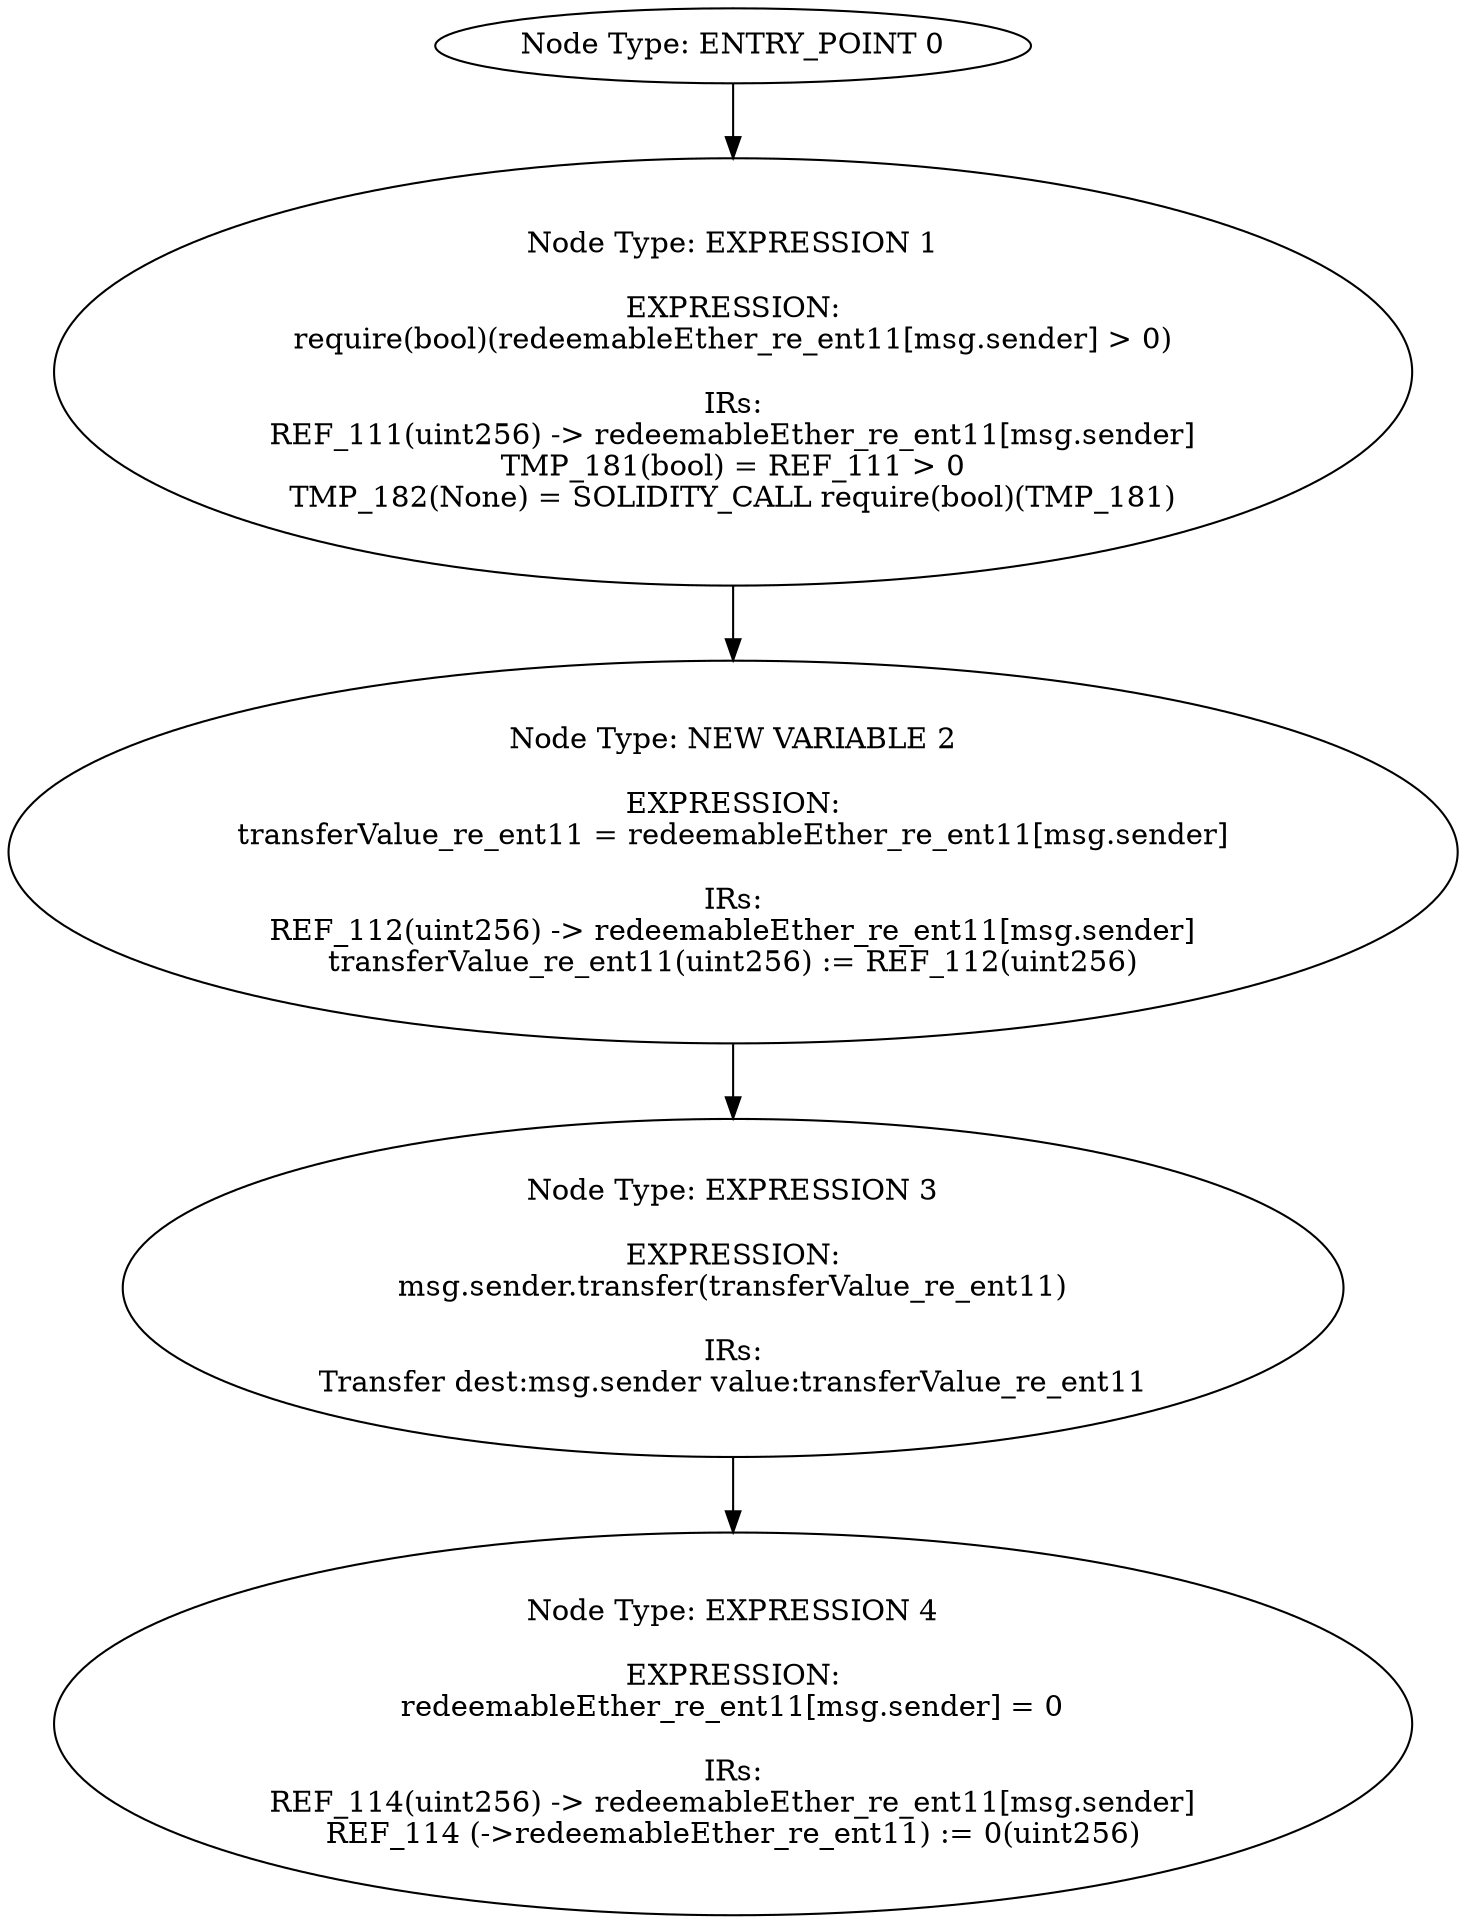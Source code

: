 digraph{
0[label="Node Type: ENTRY_POINT 0
"];
0->1;
1[label="Node Type: EXPRESSION 1

EXPRESSION:
require(bool)(redeemableEther_re_ent11[msg.sender] > 0)

IRs:
REF_111(uint256) -> redeemableEther_re_ent11[msg.sender]
TMP_181(bool) = REF_111 > 0
TMP_182(None) = SOLIDITY_CALL require(bool)(TMP_181)"];
1->2;
2[label="Node Type: NEW VARIABLE 2

EXPRESSION:
transferValue_re_ent11 = redeemableEther_re_ent11[msg.sender]

IRs:
REF_112(uint256) -> redeemableEther_re_ent11[msg.sender]
transferValue_re_ent11(uint256) := REF_112(uint256)"];
2->3;
3[label="Node Type: EXPRESSION 3

EXPRESSION:
msg.sender.transfer(transferValue_re_ent11)

IRs:
Transfer dest:msg.sender value:transferValue_re_ent11"];
3->4;
4[label="Node Type: EXPRESSION 4

EXPRESSION:
redeemableEther_re_ent11[msg.sender] = 0

IRs:
REF_114(uint256) -> redeemableEther_re_ent11[msg.sender]
REF_114 (->redeemableEther_re_ent11) := 0(uint256)"];
}
